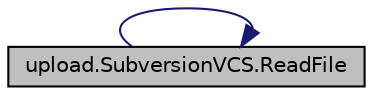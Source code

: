digraph "upload.SubversionVCS.ReadFile"
{
  edge [fontname="Helvetica",fontsize="10",labelfontname="Helvetica",labelfontsize="10"];
  node [fontname="Helvetica",fontsize="10",shape=record];
  rankdir="LR";
  Node80 [label="upload.SubversionVCS.ReadFile",height=0.2,width=0.4,color="black", fillcolor="grey75", style="filled", fontcolor="black"];
  Node80 -> Node80 [color="midnightblue",fontsize="10",style="solid",fontname="Helvetica"];
}
